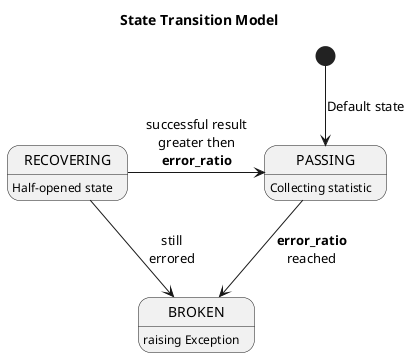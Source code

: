 @startuml
title State Transition Model

state PASSING
state BROKEN
state RECOVERING

[*] --> PASSING: Default state
BROKEN: raising Exception
PASSING: Collecting statistic
RECOVERING: Half-opened state

PASSING --> BROKEN: <b>error_ratio</b>\nreached
RECOVERING -> BROKEN: still\nerrored
RECOVERING -> PASSING: successful result\ngreater then\n<b>error_ratio</b>

@enduml
